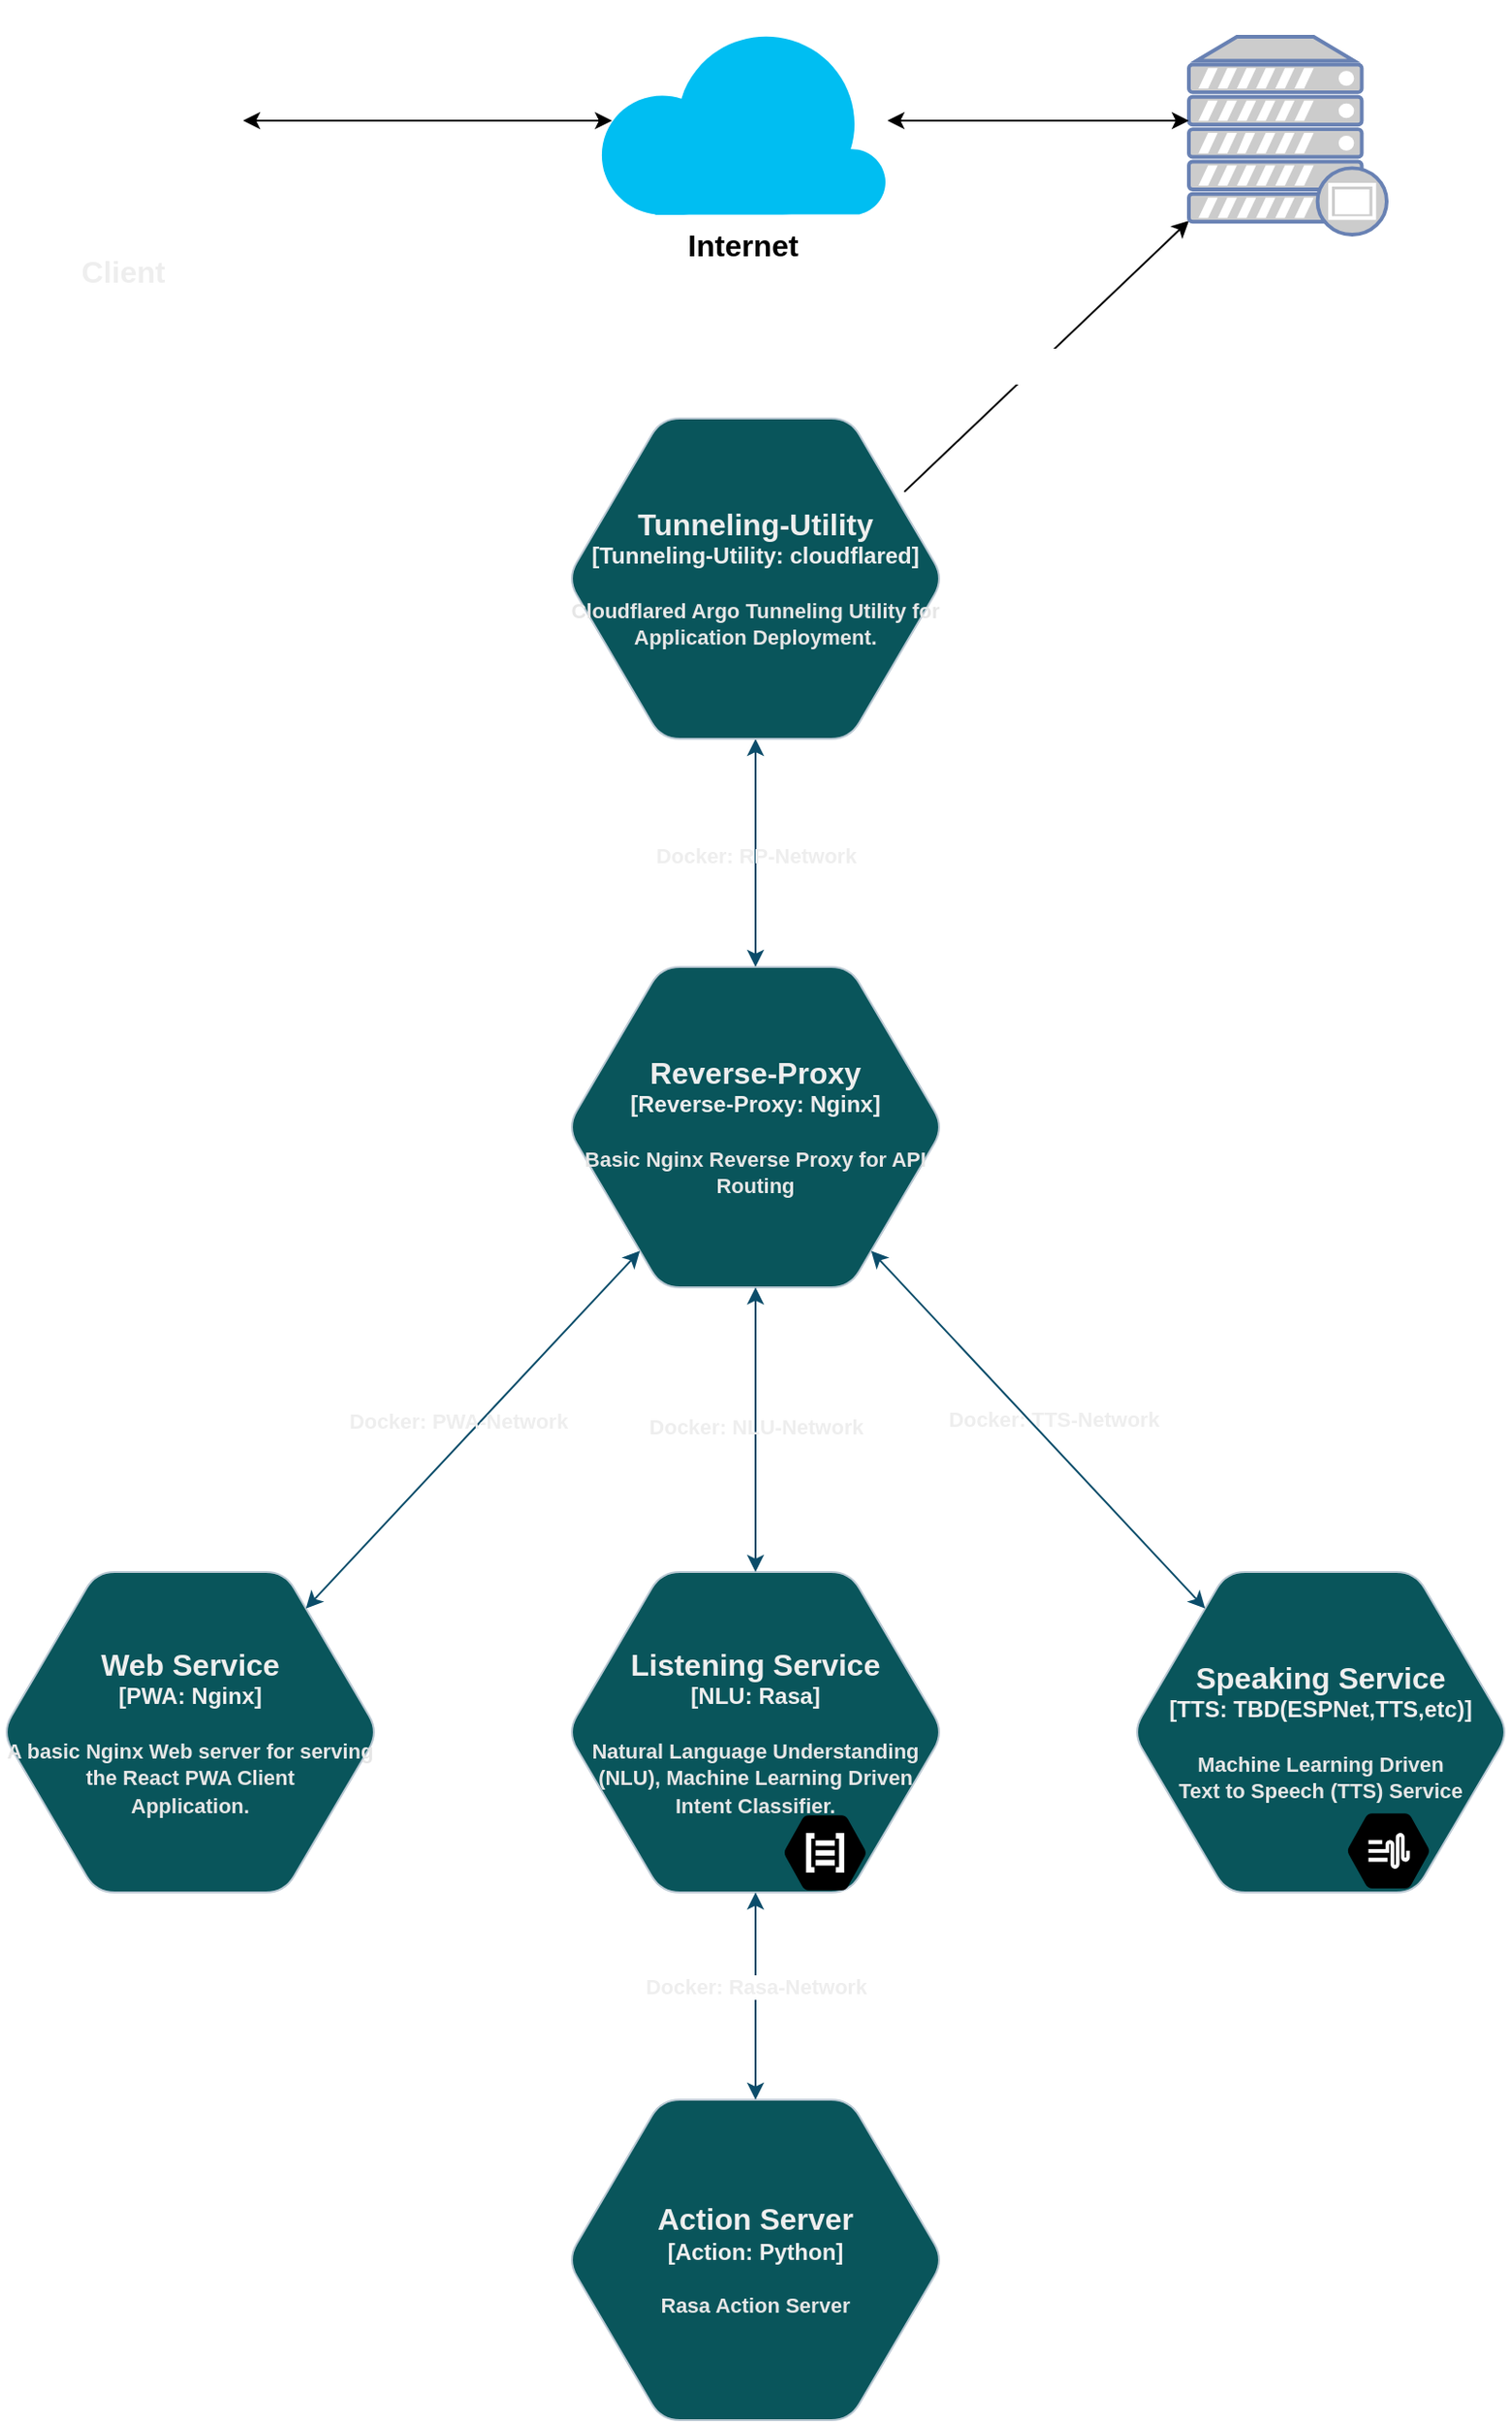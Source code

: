 <mxfile version="16.2.4" type="device"><diagram id="iRUCaRL2eYo75CiuNMAW" name="Page-1"><mxGraphModel dx="1374" dy="740" grid="1" gridSize="10" guides="1" tooltips="1" connect="1" arrows="1" fold="1" page="1" pageScale="1" pageWidth="850" pageHeight="1100" math="0" shadow="0"><root><mxCell id="0"/><mxCell id="1" parent="0"/><object placeholders="1" c4Type="Web Service" c4Container="PWA" c4Technology="Nginx" c4Description="A basic Nginx Web server for serving the React PWA Client &#xA;Application." label="&lt;font style=&quot;font-size: 16px&quot;&gt;&lt;b&gt;%c4Type%&lt;/font&gt;&lt;div&gt;[%c4Container%:&amp;nbsp;%c4Technology%]&lt;/div&gt;&lt;br&gt;&lt;div&gt;&lt;font style=&quot;font-size: 11px&quot;&gt;&lt;font color=&quot;#E6E6E6&quot;&gt;%c4Description%&lt;/font&gt;&lt;/div&gt;" id="ELNOBVKvaPG4U4gUdj3W-2"><mxCell style="shape=hexagon;size=50;perimeter=hexagonPerimeter2;whiteSpace=wrap;html=1;fixedSize=1;rounded=1;labelBackgroundColor=none;fillColor=#09555B;fontSize=12;fontColor=#EEEEEE;align=center;strokeColor=#BAC8D3;metaEdit=1;points=[[0.5,0,0],[1,0.25,0],[1,0.5,0],[1,0.75,0],[0.5,1,0],[0,0.75,0],[0,0.5,0],[0,0.25,0]];resizable=0;sketch=0;" parent="1" vertex="1"><mxGeometry x="40" y="920" width="200" height="170" as="geometry"/></mxCell></object><object placeholders="1" c4Type="Listening Service" c4Container="NLU" c4Technology="Rasa" c4Description="Natural Language Understanding &#xA;(NLU), Machine Learning Driven&#xA;Intent Classifier." label="&lt;font style=&quot;font-size: 16px&quot;&gt;&lt;b&gt;%c4Type%&lt;/font&gt;&lt;div&gt;[%c4Container%:&amp;nbsp;%c4Technology%]&lt;/div&gt;&lt;br&gt;&lt;div&gt;&lt;font style=&quot;font-size: 11px&quot;&gt;&lt;font color=&quot;#E6E6E6&quot;&gt;%c4Description%&lt;/font&gt;&lt;/div&gt;" id="ELNOBVKvaPG4U4gUdj3W-3"><mxCell style="shape=hexagon;size=50;perimeter=hexagonPerimeter2;whiteSpace=wrap;html=1;fixedSize=1;rounded=1;labelBackgroundColor=none;fillColor=#09555B;fontSize=12;fontColor=#EEEEEE;align=center;strokeColor=#BAC8D3;metaEdit=1;points=[[0.5,0,0],[1,0.25,0],[1,0.5,0],[1,0.75,0],[0.5,1,0],[0,0.75,0],[0,0.5,0],[0,0.25,0]];resizable=0;sketch=0;" parent="1" vertex="1"><mxGeometry x="340" y="920" width="200" height="170" as="geometry"/></mxCell></object><object placeholders="1" c4Type="Speaking Service" c4Container="TTS" c4Technology="TBD(ESPNet,TTS,etc)" c4Description="Machine Learning Driven &#xA;Text to Speech (TTS) Service" label="&lt;font style=&quot;font-size: 16px&quot;&gt;&lt;b&gt;%c4Type%&lt;/font&gt;&lt;div&gt;[%c4Container%:&amp;nbsp;%c4Technology%]&lt;/div&gt;&lt;br&gt;&lt;div&gt;&lt;font style=&quot;font-size: 11px&quot;&gt;&lt;font color=&quot;#E6E6E6&quot;&gt;%c4Description%&lt;/font&gt;&lt;/div&gt;" id="ELNOBVKvaPG4U4gUdj3W-4"><mxCell style="shape=hexagon;size=50;perimeter=hexagonPerimeter2;whiteSpace=wrap;html=1;fixedSize=1;rounded=1;labelBackgroundColor=none;fillColor=#09555B;fontSize=12;fontColor=#EEEEEE;align=center;strokeColor=#BAC8D3;metaEdit=1;points=[[0.5,0,0],[1,0.25,0],[1,0.5,0],[1,0.75,0],[0.5,1,0],[0,0.75,0],[0,0.5,0],[0,0.25,0]];resizable=0;sketch=0;" parent="1" vertex="1"><mxGeometry x="640" y="920" width="200" height="170" as="geometry"/></mxCell></object><object placeholders="1" c4Type="Reverse-Proxy" c4Container="Reverse-Proxy" c4Technology="Nginx" c4Description="Basic Nginx Reverse Proxy for API Routing" label="&lt;font style=&quot;font-size: 16px&quot;&gt;&lt;b&gt;%c4Type%&lt;/font&gt;&lt;div&gt;[%c4Container%:&amp;nbsp;%c4Technology%]&lt;/div&gt;&lt;br&gt;&lt;div&gt;&lt;font style=&quot;font-size: 11px&quot;&gt;&lt;font color=&quot;#E6E6E6&quot;&gt;%c4Description%&lt;/font&gt;&lt;/div&gt;" id="ELNOBVKvaPG4U4gUdj3W-6"><mxCell style="shape=hexagon;size=50;perimeter=hexagonPerimeter2;whiteSpace=wrap;html=1;fixedSize=1;rounded=1;labelBackgroundColor=none;fillColor=#09555B;fontSize=12;fontColor=#EEEEEE;align=center;strokeColor=#BAC8D3;metaEdit=1;points=[[0.5,0,0],[1,0.25,0],[1,0.5,0],[1,0.75,0],[0.5,1,0],[0,0.75,0],[0,0.5,0],[0,0.25,0]];resizable=0;sketch=0;" parent="1" vertex="1"><mxGeometry x="340" y="599" width="200" height="170" as="geometry"/></mxCell></object><mxCell id="ELNOBVKvaPG4U4gUdj3W-20" value="" style="endArrow=classic;startArrow=classic;html=1;rounded=1;sketch=0;strokeColor=#0B4D6A;curved=0;" parent="1" source="ELNOBVKvaPG4U4gUdj3W-6" target="ELNOBVKvaPG4U4gUdj3W-2" edge="1"><mxGeometry width="50" height="50" relative="1" as="geometry"><mxPoint x="680" y="570" as="sourcePoint"/><mxPoint x="730" y="520" as="targetPoint"/></mxGeometry></mxCell><mxCell id="ELNOBVKvaPG4U4gUdj3W-24" value="Docker: PWA-Network" style="edgeLabel;html=1;align=center;verticalAlign=middle;resizable=0;points=[];fontColor=#EEEEEE;labelBackgroundColor=none;labelBorderColor=none;rotation=0;fontStyle=1;rounded=1;" parent="ELNOBVKvaPG4U4gUdj3W-20" vertex="1" connectable="0"><mxGeometry x="-0.115" y="2" relative="1" as="geometry"><mxPoint x="-20" y="5" as="offset"/></mxGeometry></mxCell><mxCell id="ELNOBVKvaPG4U4gUdj3W-21" value="" style="endArrow=classic;startArrow=classic;html=1;rounded=1;sketch=0;strokeColor=#0B4D6A;curved=0;entryX=0.5;entryY=0;entryDx=0;entryDy=0;entryPerimeter=0;exitX=0.5;exitY=1;exitDx=0;exitDy=0;exitPerimeter=0;" parent="1" source="ELNOBVKvaPG4U4gUdj3W-6" target="ELNOBVKvaPG4U4gUdj3W-3" edge="1"><mxGeometry width="50" height="50" relative="1" as="geometry"><mxPoint x="680" y="570" as="sourcePoint"/><mxPoint x="730" y="520" as="targetPoint"/></mxGeometry></mxCell><mxCell id="ELNOBVKvaPG4U4gUdj3W-28" value="Docker: NLU-Network" style="edgeLabel;html=1;align=center;verticalAlign=middle;resizable=0;points=[];fontColor=#EEEEEE;labelBackgroundColor=none;fontStyle=1;rounded=1;" parent="ELNOBVKvaPG4U4gUdj3W-21" vertex="1" connectable="0"><mxGeometry x="-0.168" y="4" relative="1" as="geometry"><mxPoint x="-4" y="11" as="offset"/></mxGeometry></mxCell><mxCell id="ELNOBVKvaPG4U4gUdj3W-22" value="" style="endArrow=classic;startArrow=classic;html=1;rounded=1;sketch=0;strokeColor=#0B4D6A;curved=0;" parent="1" source="ELNOBVKvaPG4U4gUdj3W-6" target="ELNOBVKvaPG4U4gUdj3W-4" edge="1"><mxGeometry width="50" height="50" relative="1" as="geometry"><mxPoint x="680" y="570" as="sourcePoint"/><mxPoint x="1010" y="680" as="targetPoint"/></mxGeometry></mxCell><mxCell id="ELNOBVKvaPG4U4gUdj3W-27" value="Docker: TTS-Network" style="edgeLabel;html=1;align=center;verticalAlign=middle;resizable=0;points=[];fontColor=#EEEEEE;labelBackgroundColor=none;fontStyle=1;rotation=0;rounded=1;" parent="ELNOBVKvaPG4U4gUdj3W-22" vertex="1" connectable="0"><mxGeometry x="-0.13" y="-4" relative="1" as="geometry"><mxPoint x="22" y="4" as="offset"/></mxGeometry></mxCell><mxCell id="ELNOBVKvaPG4U4gUdj3W-29" value="" style="endArrow=classic;startArrow=classic;html=1;rounded=1;sketch=0;strokeColor=#0B4D6A;curved=0;exitX=0.5;exitY=1;exitDx=0;exitDy=0;exitPerimeter=0;" parent="1" source="x6wTg-A02EFZ4Be0gEOA-1" target="ELNOBVKvaPG4U4gUdj3W-6" edge="1"><mxGeometry width="50" height="50" relative="1" as="geometry"><mxPoint x="440" y="460" as="sourcePoint"/><mxPoint x="730" y="520" as="targetPoint"/></mxGeometry></mxCell><mxCell id="ELNOBVKvaPG4U4gUdj3W-30" value="&lt;div&gt;Docker: RP-Network&lt;/div&gt;" style="edgeLabel;html=1;align=center;verticalAlign=middle;resizable=0;points=[];fontColor=#EEEEEE;fontStyle=1;labelBackgroundColor=none;rounded=1;" parent="ELNOBVKvaPG4U4gUdj3W-29" vertex="1" connectable="0"><mxGeometry x="-0.086" y="-2" relative="1" as="geometry"><mxPoint x="2" y="6" as="offset"/></mxGeometry></mxCell><mxCell id="ELNOBVKvaPG4U4gUdj3W-43" value="&lt;font style=&quot;font-size: 16px&quot;&gt;&lt;b&gt;Client&lt;/b&gt;&lt;/font&gt;" style="shape=image;html=1;verticalAlign=top;verticalLabelPosition=bottom;imageAspect=0;aspect=fixed;image=https://cdn4.iconfinder.com/data/icons/desktop-app-free/32/Desktop_Desktop_App_Monitor_Computer_Technology-02-128.png;rounded=1;labelBorderColor=none;sketch=0;fontColor=#EEEEEE;strokeColor=#BAC8D3;fillColor=#09555B;" parent="1" vertex="1"><mxGeometry x="40" y="86" width="128" height="128" as="geometry"/></mxCell><mxCell id="ELNOBVKvaPG4U4gUdj3W-42" value="" style="shape=image;html=1;verticalAlign=top;verticalLabelPosition=bottom;imageAspect=0;aspect=fixed;image=https://cdn4.iconfinder.com/data/icons/desktop-app-free/32/Desktop_Desktop_App_Smartphone_Phone_Android-09-128.png;rounded=1;labelBorderColor=none;sketch=0;fontColor=#EEEEEE;strokeColor=#BAC8D3;fillColor=#09555B;" parent="1" vertex="1"><mxGeometry x="124" y="160" width="48" height="48" as="geometry"/></mxCell><mxCell id="ELNOBVKvaPG4U4gUdj3W-50" value="" style="shape=image;html=1;verticalAlign=top;verticalLabelPosition=bottom;imageAspect=0;aspect=fixed;image=https://cdn4.iconfinder.com/data/icons/logos-brands-5/24/nginx-128.png;rounded=1;labelBorderColor=none;sketch=0;fontColor=#EEEEEE;strokeColor=#BAC8D3;fillColor=#09555B;" parent="1" vertex="1"><mxGeometry x="460" y="729" width="40" height="40" as="geometry"/></mxCell><mxCell id="ELNOBVKvaPG4U4gUdj3W-51" value="" style="shape=image;html=1;verticalAlign=top;verticalLabelPosition=bottom;imageAspect=0;aspect=fixed;image=https://cdn4.iconfinder.com/data/icons/logos-brands-5/24/nginx-128.png;rounded=1;labelBorderColor=none;sketch=0;fontColor=#EEEEEE;strokeColor=#BAC8D3;fillColor=#09555B;" parent="1" vertex="1"><mxGeometry x="160" y="1050" width="40" height="40" as="geometry"/></mxCell><mxCell id="ELNOBVKvaPG4U4gUdj3W-54" value="" style="sketch=0;html=1;fillColor=#000000;strokeColor=none;verticalAlign=top;labelPosition=center;verticalLabelPosition=bottom;align=center;spacingTop=-6;fontSize=11;fontStyle=1;fontColor=#EEEEEE;shape=mxgraph.gcp2.hexIcon;prIcon=cloud_natural_language_api;rounded=1;labelBackgroundColor=none;labelBorderColor=none;" parent="1" vertex="1"><mxGeometry x="444" y="1039.75" width="66" height="58.5" as="geometry"/></mxCell><mxCell id="ELNOBVKvaPG4U4gUdj3W-56" value="" style="sketch=0;html=1;fillColor=#000000;strokeColor=none;verticalAlign=top;labelPosition=center;verticalLabelPosition=bottom;align=center;spacingTop=-6;fontSize=11;fontStyle=1;fontColor=#FFFFFF;shape=mxgraph.gcp2.hexIcon;prIcon=cloud_text_to_speech;rounded=1;labelBackgroundColor=none;labelBorderColor=none;" parent="1" vertex="1"><mxGeometry x="743" y="1038.75" width="66" height="58.5" as="geometry"/></mxCell><object placeholders="1" c4Type="Action Server" c4Container="Action" c4Technology="Python" c4Description="Rasa Action Server" label="&lt;font style=&quot;font-size: 16px&quot;&gt;&lt;b&gt;%c4Type%&lt;/font&gt;&lt;div&gt;[%c4Container%:&amp;nbsp;%c4Technology%]&lt;/div&gt;&lt;br&gt;&lt;div&gt;&lt;font style=&quot;font-size: 11px&quot;&gt;&lt;font color=&quot;#E6E6E6&quot;&gt;%c4Description%&lt;/font&gt;&lt;/div&gt;" id="ZfPRCzTznUKBHyyIMp8Q-1"><mxCell style="shape=hexagon;size=50;perimeter=hexagonPerimeter2;whiteSpace=wrap;html=1;fixedSize=1;rounded=1;labelBackgroundColor=none;fillColor=#09555B;fontSize=12;fontColor=#EEEEEE;align=center;strokeColor=#BAC8D3;metaEdit=1;points=[[0.5,0,0],[1,0.25,0],[1,0.5,0],[1,0.75,0],[0.5,1,0],[0,0.75,0],[0,0.5,0],[0,0.25,0]];resizable=0;sketch=0;" parent="1" vertex="1"><mxGeometry x="340" y="1200" width="200" height="170" as="geometry"/></mxCell></object><mxCell id="ZfPRCzTznUKBHyyIMp8Q-2" value="" style="endArrow=classic;startArrow=classic;html=1;rounded=1;entryX=0.5;entryY=1;entryDx=0;entryDy=0;entryPerimeter=0;exitX=0.5;exitY=0;exitDx=0;exitDy=0;exitPerimeter=0;strokeColor=#0B4D6A;" parent="1" source="ZfPRCzTznUKBHyyIMp8Q-1" target="ELNOBVKvaPG4U4gUdj3W-3" edge="1"><mxGeometry width="50" height="50" relative="1" as="geometry"><mxPoint x="1030" y="590" as="sourcePoint"/><mxPoint x="1080" y="540" as="targetPoint"/></mxGeometry></mxCell><mxCell id="FTs2nra4dr2xYF5wiFfS-1" value="&lt;div&gt;&lt;b&gt;Docker: Rasa-Network&lt;/b&gt;&lt;/div&gt;" style="edgeLabel;html=1;align=center;verticalAlign=middle;resizable=0;points=[];fontColor=#EEEEEE;" parent="ZfPRCzTznUKBHyyIMp8Q-2" vertex="1" connectable="0"><mxGeometry x="0.143" y="-1" relative="1" as="geometry"><mxPoint x="-1" y="3" as="offset"/></mxGeometry></mxCell><mxCell id="FTs2nra4dr2xYF5wiFfS-3" value="" style="shape=image;html=1;verticalAlign=top;verticalLabelPosition=bottom;labelBackgroundColor=#ffffff;imageAspect=0;aspect=fixed;image=https://cdn0.iconfinder.com/data/icons/font-awesome-brands-vol-2/512/python-128.png;rounded=1;sketch=0;fontColor=#EEEEEE;strokeColor=#BAC8D3;fillColor=#09555B;" parent="1" vertex="1"><mxGeometry x="460" y="1331" width="39" height="39" as="geometry"/></mxCell><object placeholders="1" c4Type="Tunneling-Utility" c4Container="Tunneling-Utility" c4Technology="cloudflared" c4Description="Cloudflared Argo Tunneling Utility for Application Deployment." label="&lt;font style=&quot;font-size: 16px&quot;&gt;&lt;b&gt;%c4Type%&lt;/font&gt;&lt;div&gt;[%c4Container%:&amp;nbsp;%c4Technology%]&lt;/div&gt;&lt;br&gt;&lt;div&gt;&lt;font style=&quot;font-size: 11px&quot;&gt;&lt;font color=&quot;#E6E6E6&quot;&gt;%c4Description%&lt;/font&gt;&lt;/div&gt;" id="x6wTg-A02EFZ4Be0gEOA-1"><mxCell style="shape=hexagon;size=50;perimeter=hexagonPerimeter2;whiteSpace=wrap;html=1;fixedSize=1;rounded=1;labelBackgroundColor=none;fillColor=#09555B;fontSize=12;fontColor=#EEEEEE;align=center;strokeColor=#BAC8D3;metaEdit=1;points=[[0.5,0,0],[1,0.25,0],[1,0.5,0],[1,0.75,0],[0.5,1,0],[0,0.75,0],[0,0.5,0],[0,0.25,0]];resizable=0;sketch=0;" vertex="1" parent="1"><mxGeometry x="340" y="308" width="200" height="170" as="geometry"/></mxCell></object><mxCell id="x6wTg-A02EFZ4Be0gEOA-3" value="&lt;font style=&quot;font-size: 16px&quot;&gt;&lt;b&gt;Internet&lt;/b&gt;&lt;/font&gt;" style="verticalLabelPosition=bottom;html=1;verticalAlign=top;align=center;strokeColor=none;fillColor=#00BEF2;shape=mxgraph.azure.cloud;" vertex="1" parent="1"><mxGeometry x="356.15" y="100" width="153.85" height="100" as="geometry"/></mxCell><mxCell id="x6wTg-A02EFZ4Be0gEOA-5" value="" style="endArrow=classic;html=1;rounded=0;exitX=0.895;exitY=0.229;exitDx=0;exitDy=0;exitPerimeter=0;entryX=0;entryY=0.93;entryDx=0;entryDy=0;entryPerimeter=0;" edge="1" parent="1" source="x6wTg-A02EFZ4Be0gEOA-1" target="x6wTg-A02EFZ4Be0gEOA-9"><mxGeometry width="50" height="50" relative="1" as="geometry"><mxPoint x="560" y="300" as="sourcePoint"/><mxPoint x="680" y="200" as="targetPoint"/></mxGeometry></mxCell><mxCell id="x6wTg-A02EFZ4Be0gEOA-13" value="&lt;div&gt;Argo Tunnel&lt;/div&gt;" style="edgeLabel;html=1;align=center;verticalAlign=middle;resizable=0;points=[];fontSize=16;fontColor=#FFFFFF;" vertex="1" connectable="0" parent="x6wTg-A02EFZ4Be0gEOA-5"><mxGeometry x="0.214" y="-2" relative="1" as="geometry"><mxPoint x="-22" y="19" as="offset"/></mxGeometry></mxCell><mxCell id="x6wTg-A02EFZ4Be0gEOA-9" value="&lt;div style=&quot;font-size: 16px&quot;&gt;&lt;b&gt;&lt;font style=&quot;font-size: 16px&quot; color=&quot;#FFFFFF&quot;&gt;Cloudflare&lt;/font&gt;&lt;/b&gt;&lt;/div&gt;" style="fontColor=#0066CC;verticalAlign=top;verticalLabelPosition=bottom;labelPosition=center;align=center;html=1;outlineConnect=0;fillColor=#CCCCCC;strokeColor=#6881B3;gradientColor=none;gradientDirection=north;strokeWidth=2;shape=mxgraph.networks.proxy_server;" vertex="1" parent="1"><mxGeometry x="670" y="105.5" width="105" height="105" as="geometry"/></mxCell><mxCell id="x6wTg-A02EFZ4Be0gEOA-10" value="" style="shape=image;html=1;verticalAlign=top;verticalLabelPosition=bottom;labelBackgroundColor=#ffffff;imageAspect=0;aspect=fixed;image=https://cdn0.iconfinder.com/data/icons/font-awesome-brands-vol-1/640/cloudflare-128.png" vertex="1" parent="1"><mxGeometry x="670" y="106" width="88" height="88" as="geometry"/></mxCell><mxCell id="x6wTg-A02EFZ4Be0gEOA-11" value="" style="endArrow=classic;startArrow=classic;html=1;rounded=0;fontSize=16;fontColor=#FFFFFF;" edge="1" parent="1" source="x6wTg-A02EFZ4Be0gEOA-3" target="x6wTg-A02EFZ4Be0gEOA-10"><mxGeometry width="50" height="50" relative="1" as="geometry"><mxPoint x="530" y="160" as="sourcePoint"/><mxPoint x="580" y="110" as="targetPoint"/></mxGeometry></mxCell><mxCell id="x6wTg-A02EFZ4Be0gEOA-12" value="&lt;div&gt;HTTPS&lt;/div&gt;" style="edgeLabel;html=1;align=center;verticalAlign=middle;resizable=0;points=[];fontSize=16;fontColor=#FFFFFF;" vertex="1" connectable="0" parent="x6wTg-A02EFZ4Be0gEOA-11"><mxGeometry x="-0.212" relative="1" as="geometry"><mxPoint x="17" y="-20" as="offset"/></mxGeometry></mxCell><mxCell id="x6wTg-A02EFZ4Be0gEOA-14" value="" style="endArrow=classic;startArrow=classic;html=1;rounded=0;fontSize=16;fontColor=#FFFFFF;entryX=0.05;entryY=0.5;entryDx=0;entryDy=0;entryPerimeter=0;exitX=1;exitY=0.5;exitDx=0;exitDy=0;" edge="1" parent="1" source="ELNOBVKvaPG4U4gUdj3W-43" target="x6wTg-A02EFZ4Be0gEOA-3"><mxGeometry width="50" height="50" relative="1" as="geometry"><mxPoint x="180" y="149.5" as="sourcePoint"/><mxPoint x="340" y="149.5" as="targetPoint"/></mxGeometry></mxCell><mxCell id="x6wTg-A02EFZ4Be0gEOA-15" value="&lt;div&gt;HTTPS&lt;/div&gt;" style="edgeLabel;html=1;align=center;verticalAlign=middle;resizable=0;points=[];fontSize=16;fontColor=#FFFFFF;" vertex="1" connectable="0" parent="x6wTg-A02EFZ4Be0gEOA-14"><mxGeometry x="-0.212" relative="1" as="geometry"><mxPoint x="17" y="-20" as="offset"/></mxGeometry></mxCell></root></mxGraphModel></diagram></mxfile>